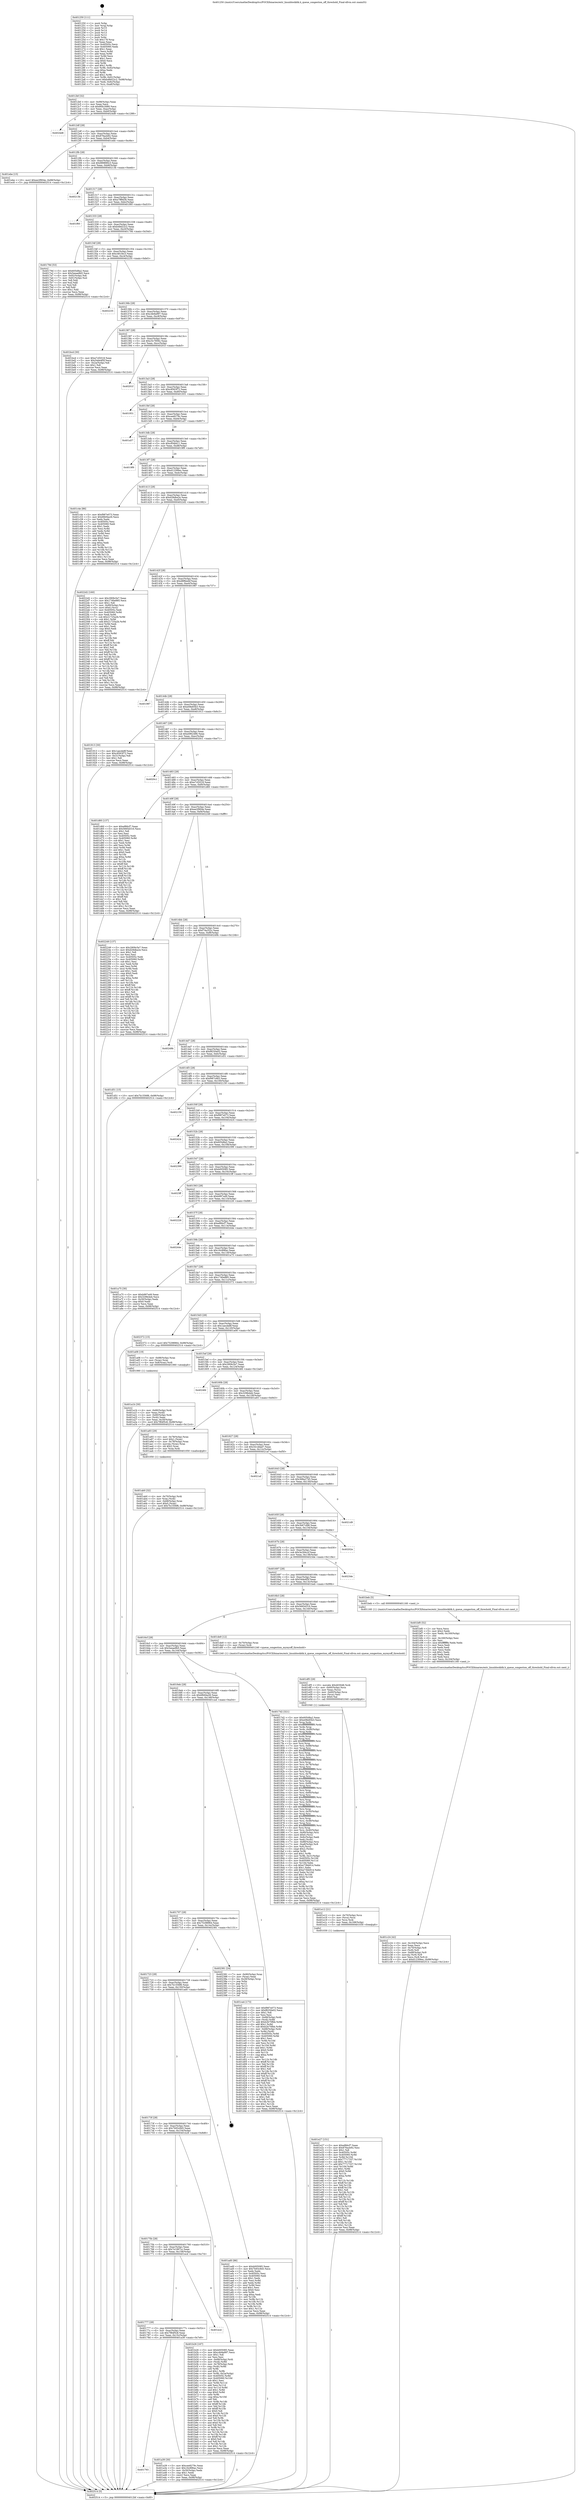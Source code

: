 digraph "0x401250" {
  label = "0x401250 (/mnt/c/Users/mathe/Desktop/tcc/POCII/binaries/extr_linuxblockblk.h_queue_congestion_off_threshold_Final-ollvm.out::main(0))"
  labelloc = "t"
  node[shape=record]

  Entry [label="",width=0.3,height=0.3,shape=circle,fillcolor=black,style=filled]
  "0x4012bf" [label="{
     0x4012bf [32]\l
     | [instrs]\l
     &nbsp;&nbsp;0x4012bf \<+6\>: mov -0x98(%rbp),%eax\l
     &nbsp;&nbsp;0x4012c5 \<+2\>: mov %eax,%ecx\l
     &nbsp;&nbsp;0x4012c7 \<+6\>: sub $0x80b1fd80,%ecx\l
     &nbsp;&nbsp;0x4012cd \<+6\>: mov %eax,-0xac(%rbp)\l
     &nbsp;&nbsp;0x4012d3 \<+6\>: mov %ecx,-0xb0(%rbp)\l
     &nbsp;&nbsp;0x4012d9 \<+6\>: je 00000000004024d8 \<main+0x1288\>\l
  }"]
  "0x4024d8" [label="{
     0x4024d8\l
  }", style=dashed]
  "0x4012df" [label="{
     0x4012df [28]\l
     | [instrs]\l
     &nbsp;&nbsp;0x4012df \<+5\>: jmp 00000000004012e4 \<main+0x94\>\l
     &nbsp;&nbsp;0x4012e4 \<+6\>: mov -0xac(%rbp),%eax\l
     &nbsp;&nbsp;0x4012ea \<+5\>: sub $0x876acb92,%eax\l
     &nbsp;&nbsp;0x4012ef \<+6\>: mov %eax,-0xb4(%rbp)\l
     &nbsp;&nbsp;0x4012f5 \<+6\>: je 0000000000401ebe \<main+0xc6e\>\l
  }"]
  Exit [label="",width=0.3,height=0.3,shape=circle,fillcolor=black,style=filled,peripheries=2]
  "0x401ebe" [label="{
     0x401ebe [15]\l
     | [instrs]\l
     &nbsp;&nbsp;0x401ebe \<+10\>: movl $0xee2f904e,-0x98(%rbp)\l
     &nbsp;&nbsp;0x401ec8 \<+5\>: jmp 0000000000402514 \<main+0x12c4\>\l
  }"]
  "0x4012fb" [label="{
     0x4012fb [28]\l
     | [instrs]\l
     &nbsp;&nbsp;0x4012fb \<+5\>: jmp 0000000000401300 \<main+0xb0\>\l
     &nbsp;&nbsp;0x401300 \<+6\>: mov -0xac(%rbp),%eax\l
     &nbsp;&nbsp;0x401306 \<+5\>: sub $0x989890c3,%eax\l
     &nbsp;&nbsp;0x40130b \<+6\>: mov %eax,-0xb8(%rbp)\l
     &nbsp;&nbsp;0x401311 \<+6\>: je 000000000040213b \<main+0xeeb\>\l
  }"]
  "0x401e27" [label="{
     0x401e27 [151]\l
     | [instrs]\l
     &nbsp;&nbsp;0x401e27 \<+5\>: mov $0xef66cf7,%eax\l
     &nbsp;&nbsp;0x401e2c \<+5\>: mov $0x876acb92,%esi\l
     &nbsp;&nbsp;0x401e31 \<+2\>: mov $0x1,%dl\l
     &nbsp;&nbsp;0x401e33 \<+8\>: mov 0x40505c,%r8d\l
     &nbsp;&nbsp;0x401e3b \<+8\>: mov 0x405060,%r9d\l
     &nbsp;&nbsp;0x401e43 \<+3\>: mov %r8d,%r10d\l
     &nbsp;&nbsp;0x401e46 \<+7\>: sub $0x77717337,%r10d\l
     &nbsp;&nbsp;0x401e4d \<+4\>: sub $0x1,%r10d\l
     &nbsp;&nbsp;0x401e51 \<+7\>: add $0x77717337,%r10d\l
     &nbsp;&nbsp;0x401e58 \<+4\>: imul %r10d,%r8d\l
     &nbsp;&nbsp;0x401e5c \<+4\>: and $0x1,%r8d\l
     &nbsp;&nbsp;0x401e60 \<+4\>: cmp $0x0,%r8d\l
     &nbsp;&nbsp;0x401e64 \<+4\>: sete %r11b\l
     &nbsp;&nbsp;0x401e68 \<+4\>: cmp $0xa,%r9d\l
     &nbsp;&nbsp;0x401e6c \<+3\>: setl %bl\l
     &nbsp;&nbsp;0x401e6f \<+3\>: mov %r11b,%r14b\l
     &nbsp;&nbsp;0x401e72 \<+4\>: xor $0xff,%r14b\l
     &nbsp;&nbsp;0x401e76 \<+3\>: mov %bl,%r15b\l
     &nbsp;&nbsp;0x401e79 \<+4\>: xor $0xff,%r15b\l
     &nbsp;&nbsp;0x401e7d \<+3\>: xor $0x1,%dl\l
     &nbsp;&nbsp;0x401e80 \<+3\>: mov %r14b,%r12b\l
     &nbsp;&nbsp;0x401e83 \<+4\>: and $0xff,%r12b\l
     &nbsp;&nbsp;0x401e87 \<+3\>: and %dl,%r11b\l
     &nbsp;&nbsp;0x401e8a \<+3\>: mov %r15b,%r13b\l
     &nbsp;&nbsp;0x401e8d \<+4\>: and $0xff,%r13b\l
     &nbsp;&nbsp;0x401e91 \<+2\>: and %dl,%bl\l
     &nbsp;&nbsp;0x401e93 \<+3\>: or %r11b,%r12b\l
     &nbsp;&nbsp;0x401e96 \<+3\>: or %bl,%r13b\l
     &nbsp;&nbsp;0x401e99 \<+3\>: xor %r13b,%r12b\l
     &nbsp;&nbsp;0x401e9c \<+3\>: or %r15b,%r14b\l
     &nbsp;&nbsp;0x401e9f \<+4\>: xor $0xff,%r14b\l
     &nbsp;&nbsp;0x401ea3 \<+3\>: or $0x1,%dl\l
     &nbsp;&nbsp;0x401ea6 \<+3\>: and %dl,%r14b\l
     &nbsp;&nbsp;0x401ea9 \<+3\>: or %r14b,%r12b\l
     &nbsp;&nbsp;0x401eac \<+4\>: test $0x1,%r12b\l
     &nbsp;&nbsp;0x401eb0 \<+3\>: cmovne %esi,%eax\l
     &nbsp;&nbsp;0x401eb3 \<+6\>: mov %eax,-0x98(%rbp)\l
     &nbsp;&nbsp;0x401eb9 \<+5\>: jmp 0000000000402514 \<main+0x12c4\>\l
  }"]
  "0x40213b" [label="{
     0x40213b\l
  }", style=dashed]
  "0x401317" [label="{
     0x401317 [28]\l
     | [instrs]\l
     &nbsp;&nbsp;0x401317 \<+5\>: jmp 000000000040131c \<main+0xcc\>\l
     &nbsp;&nbsp;0x40131c \<+6\>: mov -0xac(%rbp),%eax\l
     &nbsp;&nbsp;0x401322 \<+5\>: sub $0xa7ff9d3b,%eax\l
     &nbsp;&nbsp;0x401327 \<+6\>: mov %eax,-0xbc(%rbp)\l
     &nbsp;&nbsp;0x40132d \<+6\>: je 0000000000401f60 \<main+0xd10\>\l
  }"]
  "0x401e12" [label="{
     0x401e12 [21]\l
     | [instrs]\l
     &nbsp;&nbsp;0x401e12 \<+4\>: mov -0x70(%rbp),%rcx\l
     &nbsp;&nbsp;0x401e16 \<+3\>: mov (%rcx),%rcx\l
     &nbsp;&nbsp;0x401e19 \<+3\>: mov %rcx,%rdi\l
     &nbsp;&nbsp;0x401e1c \<+6\>: mov %eax,-0x168(%rbp)\l
     &nbsp;&nbsp;0x401e22 \<+5\>: call 0000000000401030 \<free@plt\>\l
     | [calls]\l
     &nbsp;&nbsp;0x401030 \{1\} (unknown)\l
  }"]
  "0x401f60" [label="{
     0x401f60\l
  }", style=dashed]
  "0x401333" [label="{
     0x401333 [28]\l
     | [instrs]\l
     &nbsp;&nbsp;0x401333 \<+5\>: jmp 0000000000401338 \<main+0xe8\>\l
     &nbsp;&nbsp;0x401338 \<+6\>: mov -0xac(%rbp),%eax\l
     &nbsp;&nbsp;0x40133e \<+5\>: sub $0xb48d22c2,%eax\l
     &nbsp;&nbsp;0x401343 \<+6\>: mov %eax,-0xc0(%rbp)\l
     &nbsp;&nbsp;0x401349 \<+6\>: je 000000000040179d \<main+0x54d\>\l
  }"]
  "0x401df5" [label="{
     0x401df5 [29]\l
     | [instrs]\l
     &nbsp;&nbsp;0x401df5 \<+10\>: movabs $0x4030d6,%rdi\l
     &nbsp;&nbsp;0x401dff \<+4\>: mov -0x60(%rbp),%rcx\l
     &nbsp;&nbsp;0x401e03 \<+2\>: mov %eax,(%rcx)\l
     &nbsp;&nbsp;0x401e05 \<+4\>: mov -0x60(%rbp),%rcx\l
     &nbsp;&nbsp;0x401e09 \<+2\>: mov (%rcx),%esi\l
     &nbsp;&nbsp;0x401e0b \<+2\>: mov $0x0,%al\l
     &nbsp;&nbsp;0x401e0d \<+5\>: call 0000000000401040 \<printf@plt\>\l
     | [calls]\l
     &nbsp;&nbsp;0x401040 \{1\} (unknown)\l
  }"]
  "0x40179d" [label="{
     0x40179d [53]\l
     | [instrs]\l
     &nbsp;&nbsp;0x40179d \<+5\>: mov $0x605d8a2,%eax\l
     &nbsp;&nbsp;0x4017a2 \<+5\>: mov $0x5eeae8b5,%ecx\l
     &nbsp;&nbsp;0x4017a7 \<+6\>: mov -0x92(%rbp),%dl\l
     &nbsp;&nbsp;0x4017ad \<+7\>: mov -0x91(%rbp),%sil\l
     &nbsp;&nbsp;0x4017b4 \<+3\>: mov %dl,%dil\l
     &nbsp;&nbsp;0x4017b7 \<+3\>: and %sil,%dil\l
     &nbsp;&nbsp;0x4017ba \<+3\>: xor %sil,%dl\l
     &nbsp;&nbsp;0x4017bd \<+3\>: or %dl,%dil\l
     &nbsp;&nbsp;0x4017c0 \<+4\>: test $0x1,%dil\l
     &nbsp;&nbsp;0x4017c4 \<+3\>: cmovne %ecx,%eax\l
     &nbsp;&nbsp;0x4017c7 \<+6\>: mov %eax,-0x98(%rbp)\l
     &nbsp;&nbsp;0x4017cd \<+5\>: jmp 0000000000402514 \<main+0x12c4\>\l
  }"]
  "0x40134f" [label="{
     0x40134f [28]\l
     | [instrs]\l
     &nbsp;&nbsp;0x40134f \<+5\>: jmp 0000000000401354 \<main+0x104\>\l
     &nbsp;&nbsp;0x401354 \<+6\>: mov -0xac(%rbp),%eax\l
     &nbsp;&nbsp;0x40135a \<+5\>: sub $0xc461fec3,%eax\l
     &nbsp;&nbsp;0x40135f \<+6\>: mov %eax,-0xc4(%rbp)\l
     &nbsp;&nbsp;0x401365 \<+6\>: je 0000000000402235 \<main+0xfe5\>\l
  }"]
  "0x402514" [label="{
     0x402514 [5]\l
     | [instrs]\l
     &nbsp;&nbsp;0x402514 \<+5\>: jmp 00000000004012bf \<main+0x6f\>\l
  }"]
  "0x401250" [label="{
     0x401250 [111]\l
     | [instrs]\l
     &nbsp;&nbsp;0x401250 \<+1\>: push %rbp\l
     &nbsp;&nbsp;0x401251 \<+3\>: mov %rsp,%rbp\l
     &nbsp;&nbsp;0x401254 \<+2\>: push %r15\l
     &nbsp;&nbsp;0x401256 \<+2\>: push %r14\l
     &nbsp;&nbsp;0x401258 \<+2\>: push %r13\l
     &nbsp;&nbsp;0x40125a \<+2\>: push %r12\l
     &nbsp;&nbsp;0x40125c \<+1\>: push %rbx\l
     &nbsp;&nbsp;0x40125d \<+7\>: sub $0x178,%rsp\l
     &nbsp;&nbsp;0x401264 \<+2\>: xor %eax,%eax\l
     &nbsp;&nbsp;0x401266 \<+7\>: mov 0x40505c,%ecx\l
     &nbsp;&nbsp;0x40126d \<+7\>: mov 0x405060,%edx\l
     &nbsp;&nbsp;0x401274 \<+3\>: sub $0x1,%eax\l
     &nbsp;&nbsp;0x401277 \<+3\>: mov %ecx,%r8d\l
     &nbsp;&nbsp;0x40127a \<+3\>: add %eax,%r8d\l
     &nbsp;&nbsp;0x40127d \<+4\>: imul %r8d,%ecx\l
     &nbsp;&nbsp;0x401281 \<+3\>: and $0x1,%ecx\l
     &nbsp;&nbsp;0x401284 \<+3\>: cmp $0x0,%ecx\l
     &nbsp;&nbsp;0x401287 \<+4\>: sete %r9b\l
     &nbsp;&nbsp;0x40128b \<+4\>: and $0x1,%r9b\l
     &nbsp;&nbsp;0x40128f \<+7\>: mov %r9b,-0x92(%rbp)\l
     &nbsp;&nbsp;0x401296 \<+3\>: cmp $0xa,%edx\l
     &nbsp;&nbsp;0x401299 \<+4\>: setl %r9b\l
     &nbsp;&nbsp;0x40129d \<+4\>: and $0x1,%r9b\l
     &nbsp;&nbsp;0x4012a1 \<+7\>: mov %r9b,-0x91(%rbp)\l
     &nbsp;&nbsp;0x4012a8 \<+10\>: movl $0xb48d22c2,-0x98(%rbp)\l
     &nbsp;&nbsp;0x4012b2 \<+6\>: mov %edi,-0x9c(%rbp)\l
     &nbsp;&nbsp;0x4012b8 \<+7\>: mov %rsi,-0xa8(%rbp)\l
  }"]
  "0x401c24" [label="{
     0x401c24 [42]\l
     | [instrs]\l
     &nbsp;&nbsp;0x401c24 \<+6\>: mov -0x164(%rbp),%ecx\l
     &nbsp;&nbsp;0x401c2a \<+3\>: imul %eax,%ecx\l
     &nbsp;&nbsp;0x401c2d \<+4\>: mov -0x70(%rbp),%r8\l
     &nbsp;&nbsp;0x401c31 \<+3\>: mov (%r8),%r8\l
     &nbsp;&nbsp;0x401c34 \<+4\>: mov -0x68(%rbp),%r9\l
     &nbsp;&nbsp;0x401c38 \<+3\>: movslq (%r9),%r9\l
     &nbsp;&nbsp;0x401c3b \<+4\>: mov %ecx,(%r8,%r9,4)\l
     &nbsp;&nbsp;0x401c3f \<+10\>: movl $0xd12306ec,-0x98(%rbp)\l
     &nbsp;&nbsp;0x401c49 \<+5\>: jmp 0000000000402514 \<main+0x12c4\>\l
  }"]
  "0x402235" [label="{
     0x402235\l
  }", style=dashed]
  "0x40136b" [label="{
     0x40136b [28]\l
     | [instrs]\l
     &nbsp;&nbsp;0x40136b \<+5\>: jmp 0000000000401370 \<main+0x120\>\l
     &nbsp;&nbsp;0x401370 \<+6\>: mov -0xac(%rbp),%eax\l
     &nbsp;&nbsp;0x401376 \<+5\>: sub $0xc4b9a997,%eax\l
     &nbsp;&nbsp;0x40137b \<+6\>: mov %eax,-0xc8(%rbp)\l
     &nbsp;&nbsp;0x401381 \<+6\>: je 0000000000401bcd \<main+0x97d\>\l
  }"]
  "0x401bf0" [label="{
     0x401bf0 [52]\l
     | [instrs]\l
     &nbsp;&nbsp;0x401bf0 \<+2\>: xor %ecx,%ecx\l
     &nbsp;&nbsp;0x401bf2 \<+5\>: mov $0x2,%edx\l
     &nbsp;&nbsp;0x401bf7 \<+6\>: mov %edx,-0x160(%rbp)\l
     &nbsp;&nbsp;0x401bfd \<+1\>: cltd\l
     &nbsp;&nbsp;0x401bfe \<+6\>: mov -0x160(%rbp),%esi\l
     &nbsp;&nbsp;0x401c04 \<+2\>: idiv %esi\l
     &nbsp;&nbsp;0x401c06 \<+6\>: imul $0xfffffffe,%edx,%edx\l
     &nbsp;&nbsp;0x401c0c \<+2\>: mov %ecx,%edi\l
     &nbsp;&nbsp;0x401c0e \<+2\>: sub %edx,%edi\l
     &nbsp;&nbsp;0x401c10 \<+2\>: mov %ecx,%edx\l
     &nbsp;&nbsp;0x401c12 \<+3\>: sub $0x1,%edx\l
     &nbsp;&nbsp;0x401c15 \<+2\>: add %edx,%edi\l
     &nbsp;&nbsp;0x401c17 \<+2\>: sub %edi,%ecx\l
     &nbsp;&nbsp;0x401c19 \<+6\>: mov %ecx,-0x164(%rbp)\l
     &nbsp;&nbsp;0x401c1f \<+5\>: call 0000000000401160 \<next_i\>\l
     | [calls]\l
     &nbsp;&nbsp;0x401160 \{1\} (/mnt/c/Users/mathe/Desktop/tcc/POCII/binaries/extr_linuxblockblk.h_queue_congestion_off_threshold_Final-ollvm.out::next_i)\l
  }"]
  "0x401bcd" [label="{
     0x401bcd [30]\l
     | [instrs]\l
     &nbsp;&nbsp;0x401bcd \<+5\>: mov $0xe7cf2018,%eax\l
     &nbsp;&nbsp;0x401bd2 \<+5\>: mov $0x54de4f5f,%ecx\l
     &nbsp;&nbsp;0x401bd7 \<+3\>: mov -0x2a(%rbp),%dl\l
     &nbsp;&nbsp;0x401bda \<+3\>: test $0x1,%dl\l
     &nbsp;&nbsp;0x401bdd \<+3\>: cmovne %ecx,%eax\l
     &nbsp;&nbsp;0x401be0 \<+6\>: mov %eax,-0x98(%rbp)\l
     &nbsp;&nbsp;0x401be6 \<+5\>: jmp 0000000000402514 \<main+0x12c4\>\l
  }"]
  "0x401387" [label="{
     0x401387 [28]\l
     | [instrs]\l
     &nbsp;&nbsp;0x401387 \<+5\>: jmp 000000000040138c \<main+0x13c\>\l
     &nbsp;&nbsp;0x40138c \<+6\>: mov -0xac(%rbp),%eax\l
     &nbsp;&nbsp;0x401392 \<+5\>: sub $0xc5c7856c,%eax\l
     &nbsp;&nbsp;0x401397 \<+6\>: mov %eax,-0xcc(%rbp)\l
     &nbsp;&nbsp;0x40139d \<+6\>: je 000000000040201f \<main+0xdcf\>\l
  }"]
  "0x401ab0" [label="{
     0x401ab0 [32]\l
     | [instrs]\l
     &nbsp;&nbsp;0x401ab0 \<+4\>: mov -0x70(%rbp),%rdi\l
     &nbsp;&nbsp;0x401ab4 \<+3\>: mov %rax,(%rdi)\l
     &nbsp;&nbsp;0x401ab7 \<+4\>: mov -0x68(%rbp),%rax\l
     &nbsp;&nbsp;0x401abb \<+6\>: movl $0x0,(%rax)\l
     &nbsp;&nbsp;0x401ac1 \<+10\>: movl $0x7b1556f6,-0x98(%rbp)\l
     &nbsp;&nbsp;0x401acb \<+5\>: jmp 0000000000402514 \<main+0x12c4\>\l
  }"]
  "0x40201f" [label="{
     0x40201f\l
  }", style=dashed]
  "0x4013a3" [label="{
     0x4013a3 [28]\l
     | [instrs]\l
     &nbsp;&nbsp;0x4013a3 \<+5\>: jmp 00000000004013a8 \<main+0x158\>\l
     &nbsp;&nbsp;0x4013a8 \<+6\>: mov -0xac(%rbp),%eax\l
     &nbsp;&nbsp;0x4013ae \<+5\>: sub $0xc8563f72,%eax\l
     &nbsp;&nbsp;0x4013b3 \<+6\>: mov %eax,-0xd0(%rbp)\l
     &nbsp;&nbsp;0x4013b9 \<+6\>: je 0000000000401931 \<main+0x6e1\>\l
  }"]
  "0x401793" [label="{
     0x401793\l
  }", style=dashed]
  "0x401931" [label="{
     0x401931\l
  }", style=dashed]
  "0x4013bf" [label="{
     0x4013bf [28]\l
     | [instrs]\l
     &nbsp;&nbsp;0x4013bf \<+5\>: jmp 00000000004013c4 \<main+0x174\>\l
     &nbsp;&nbsp;0x4013c4 \<+6\>: mov -0xac(%rbp),%eax\l
     &nbsp;&nbsp;0x4013ca \<+5\>: sub $0xcee8279c,%eax\l
     &nbsp;&nbsp;0x4013cf \<+6\>: mov %eax,-0xd4(%rbp)\l
     &nbsp;&nbsp;0x4013d5 \<+6\>: je 0000000000401a57 \<main+0x807\>\l
  }"]
  "0x401a39" [label="{
     0x401a39 [30]\l
     | [instrs]\l
     &nbsp;&nbsp;0x401a39 \<+5\>: mov $0xcee8279c,%eax\l
     &nbsp;&nbsp;0x401a3e \<+5\>: mov $0x16c896ac,%ecx\l
     &nbsp;&nbsp;0x401a43 \<+3\>: mov -0x30(%rbp),%edx\l
     &nbsp;&nbsp;0x401a46 \<+3\>: cmp $0x1,%edx\l
     &nbsp;&nbsp;0x401a49 \<+3\>: cmovl %ecx,%eax\l
     &nbsp;&nbsp;0x401a4c \<+6\>: mov %eax,-0x98(%rbp)\l
     &nbsp;&nbsp;0x401a52 \<+5\>: jmp 0000000000402514 \<main+0x12c4\>\l
  }"]
  "0x401a57" [label="{
     0x401a57\l
  }", style=dashed]
  "0x4013db" [label="{
     0x4013db [28]\l
     | [instrs]\l
     &nbsp;&nbsp;0x4013db \<+5\>: jmp 00000000004013e0 \<main+0x190\>\l
     &nbsp;&nbsp;0x4013e0 \<+6\>: mov -0xac(%rbp),%eax\l
     &nbsp;&nbsp;0x4013e6 \<+5\>: sub $0xcf04bb11,%eax\l
     &nbsp;&nbsp;0x4013eb \<+6\>: mov %eax,-0xd8(%rbp)\l
     &nbsp;&nbsp;0x4013f1 \<+6\>: je 00000000004019f9 \<main+0x7a9\>\l
  }"]
  "0x401777" [label="{
     0x401777 [28]\l
     | [instrs]\l
     &nbsp;&nbsp;0x401777 \<+5\>: jmp 000000000040177c \<main+0x52c\>\l
     &nbsp;&nbsp;0x40177c \<+6\>: mov -0xac(%rbp),%eax\l
     &nbsp;&nbsp;0x401782 \<+5\>: sub $0x7f84f5c8,%eax\l
     &nbsp;&nbsp;0x401787 \<+6\>: mov %eax,-0x15c(%rbp)\l
     &nbsp;&nbsp;0x40178d \<+6\>: je 0000000000401a39 \<main+0x7e9\>\l
  }"]
  "0x4019f9" [label="{
     0x4019f9\l
  }", style=dashed]
  "0x4013f7" [label="{
     0x4013f7 [28]\l
     | [instrs]\l
     &nbsp;&nbsp;0x4013f7 \<+5\>: jmp 00000000004013fc \<main+0x1ac\>\l
     &nbsp;&nbsp;0x4013fc \<+6\>: mov -0xac(%rbp),%eax\l
     &nbsp;&nbsp;0x401402 \<+5\>: sub $0xd12306ec,%eax\l
     &nbsp;&nbsp;0x401407 \<+6\>: mov %eax,-0xdc(%rbp)\l
     &nbsp;&nbsp;0x40140d \<+6\>: je 0000000000401c4e \<main+0x9fe\>\l
  }"]
  "0x401ecd" [label="{
     0x401ecd\l
  }", style=dashed]
  "0x401c4e" [label="{
     0x401c4e [86]\l
     | [instrs]\l
     &nbsp;&nbsp;0x401c4e \<+5\>: mov $0xf987e073,%eax\l
     &nbsp;&nbsp;0x401c53 \<+5\>: mov $0x6fb94a26,%ecx\l
     &nbsp;&nbsp;0x401c58 \<+2\>: xor %edx,%edx\l
     &nbsp;&nbsp;0x401c5a \<+7\>: mov 0x40505c,%esi\l
     &nbsp;&nbsp;0x401c61 \<+7\>: mov 0x405060,%edi\l
     &nbsp;&nbsp;0x401c68 \<+3\>: sub $0x1,%edx\l
     &nbsp;&nbsp;0x401c6b \<+3\>: mov %esi,%r8d\l
     &nbsp;&nbsp;0x401c6e \<+3\>: add %edx,%r8d\l
     &nbsp;&nbsp;0x401c71 \<+4\>: imul %r8d,%esi\l
     &nbsp;&nbsp;0x401c75 \<+3\>: and $0x1,%esi\l
     &nbsp;&nbsp;0x401c78 \<+3\>: cmp $0x0,%esi\l
     &nbsp;&nbsp;0x401c7b \<+4\>: sete %r9b\l
     &nbsp;&nbsp;0x401c7f \<+3\>: cmp $0xa,%edi\l
     &nbsp;&nbsp;0x401c82 \<+4\>: setl %r10b\l
     &nbsp;&nbsp;0x401c86 \<+3\>: mov %r9b,%r11b\l
     &nbsp;&nbsp;0x401c89 \<+3\>: and %r10b,%r11b\l
     &nbsp;&nbsp;0x401c8c \<+3\>: xor %r10b,%r9b\l
     &nbsp;&nbsp;0x401c8f \<+3\>: or %r9b,%r11b\l
     &nbsp;&nbsp;0x401c92 \<+4\>: test $0x1,%r11b\l
     &nbsp;&nbsp;0x401c96 \<+3\>: cmovne %ecx,%eax\l
     &nbsp;&nbsp;0x401c99 \<+6\>: mov %eax,-0x98(%rbp)\l
     &nbsp;&nbsp;0x401c9f \<+5\>: jmp 0000000000402514 \<main+0x12c4\>\l
  }"]
  "0x401413" [label="{
     0x401413 [28]\l
     | [instrs]\l
     &nbsp;&nbsp;0x401413 \<+5\>: jmp 0000000000401418 \<main+0x1c8\>\l
     &nbsp;&nbsp;0x401418 \<+6\>: mov -0xac(%rbp),%eax\l
     &nbsp;&nbsp;0x40141e \<+5\>: sub $0xd28dba2e,%eax\l
     &nbsp;&nbsp;0x401423 \<+6\>: mov %eax,-0xe0(%rbp)\l
     &nbsp;&nbsp;0x401429 \<+6\>: je 00000000004022d2 \<main+0x1082\>\l
  }"]
  "0x40175b" [label="{
     0x40175b [28]\l
     | [instrs]\l
     &nbsp;&nbsp;0x40175b \<+5\>: jmp 0000000000401760 \<main+0x510\>\l
     &nbsp;&nbsp;0x401760 \<+6\>: mov -0xac(%rbp),%eax\l
     &nbsp;&nbsp;0x401766 \<+5\>: sub $0x7e1997cc,%eax\l
     &nbsp;&nbsp;0x40176b \<+6\>: mov %eax,-0x158(%rbp)\l
     &nbsp;&nbsp;0x401771 \<+6\>: je 0000000000401ecd \<main+0xc7d\>\l
  }"]
  "0x4022d2" [label="{
     0x4022d2 [160]\l
     | [instrs]\l
     &nbsp;&nbsp;0x4022d2 \<+5\>: mov $0x2909c5e7,%eax\l
     &nbsp;&nbsp;0x4022d7 \<+5\>: mov $0x17d0e885,%ecx\l
     &nbsp;&nbsp;0x4022dc \<+2\>: mov $0x1,%dl\l
     &nbsp;&nbsp;0x4022de \<+7\>: mov -0x90(%rbp),%rsi\l
     &nbsp;&nbsp;0x4022e5 \<+6\>: movl $0x0,(%rsi)\l
     &nbsp;&nbsp;0x4022eb \<+7\>: mov 0x40505c,%edi\l
     &nbsp;&nbsp;0x4022f2 \<+8\>: mov 0x405060,%r8d\l
     &nbsp;&nbsp;0x4022fa \<+3\>: mov %edi,%r9d\l
     &nbsp;&nbsp;0x4022fd \<+7\>: sub $0x21725a2b,%r9d\l
     &nbsp;&nbsp;0x402304 \<+4\>: sub $0x1,%r9d\l
     &nbsp;&nbsp;0x402308 \<+7\>: add $0x21725a2b,%r9d\l
     &nbsp;&nbsp;0x40230f \<+4\>: imul %r9d,%edi\l
     &nbsp;&nbsp;0x402313 \<+3\>: and $0x1,%edi\l
     &nbsp;&nbsp;0x402316 \<+3\>: cmp $0x0,%edi\l
     &nbsp;&nbsp;0x402319 \<+4\>: sete %r10b\l
     &nbsp;&nbsp;0x40231d \<+4\>: cmp $0xa,%r8d\l
     &nbsp;&nbsp;0x402321 \<+4\>: setl %r11b\l
     &nbsp;&nbsp;0x402325 \<+3\>: mov %r10b,%bl\l
     &nbsp;&nbsp;0x402328 \<+3\>: xor $0xff,%bl\l
     &nbsp;&nbsp;0x40232b \<+3\>: mov %r11b,%r14b\l
     &nbsp;&nbsp;0x40232e \<+4\>: xor $0xff,%r14b\l
     &nbsp;&nbsp;0x402332 \<+3\>: xor $0x1,%dl\l
     &nbsp;&nbsp;0x402335 \<+3\>: mov %bl,%r15b\l
     &nbsp;&nbsp;0x402338 \<+4\>: and $0xff,%r15b\l
     &nbsp;&nbsp;0x40233c \<+3\>: and %dl,%r10b\l
     &nbsp;&nbsp;0x40233f \<+3\>: mov %r14b,%r12b\l
     &nbsp;&nbsp;0x402342 \<+4\>: and $0xff,%r12b\l
     &nbsp;&nbsp;0x402346 \<+3\>: and %dl,%r11b\l
     &nbsp;&nbsp;0x402349 \<+3\>: or %r10b,%r15b\l
     &nbsp;&nbsp;0x40234c \<+3\>: or %r11b,%r12b\l
     &nbsp;&nbsp;0x40234f \<+3\>: xor %r12b,%r15b\l
     &nbsp;&nbsp;0x402352 \<+3\>: or %r14b,%bl\l
     &nbsp;&nbsp;0x402355 \<+3\>: xor $0xff,%bl\l
     &nbsp;&nbsp;0x402358 \<+3\>: or $0x1,%dl\l
     &nbsp;&nbsp;0x40235b \<+2\>: and %dl,%bl\l
     &nbsp;&nbsp;0x40235d \<+3\>: or %bl,%r15b\l
     &nbsp;&nbsp;0x402360 \<+4\>: test $0x1,%r15b\l
     &nbsp;&nbsp;0x402364 \<+3\>: cmovne %ecx,%eax\l
     &nbsp;&nbsp;0x402367 \<+6\>: mov %eax,-0x98(%rbp)\l
     &nbsp;&nbsp;0x40236d \<+5\>: jmp 0000000000402514 \<main+0x12c4\>\l
  }"]
  "0x40142f" [label="{
     0x40142f [28]\l
     | [instrs]\l
     &nbsp;&nbsp;0x40142f \<+5\>: jmp 0000000000401434 \<main+0x1e4\>\l
     &nbsp;&nbsp;0x401434 \<+6\>: mov -0xac(%rbp),%eax\l
     &nbsp;&nbsp;0x40143a \<+5\>: sub $0xd8f8eebf,%eax\l
     &nbsp;&nbsp;0x40143f \<+6\>: mov %eax,-0xe4(%rbp)\l
     &nbsp;&nbsp;0x401445 \<+6\>: je 0000000000401987 \<main+0x737\>\l
  }"]
  "0x401b26" [label="{
     0x401b26 [167]\l
     | [instrs]\l
     &nbsp;&nbsp;0x401b26 \<+5\>: mov $0xb005085,%eax\l
     &nbsp;&nbsp;0x401b2b \<+5\>: mov $0xc4b9a997,%ecx\l
     &nbsp;&nbsp;0x401b30 \<+2\>: mov $0x1,%dl\l
     &nbsp;&nbsp;0x401b32 \<+2\>: xor %esi,%esi\l
     &nbsp;&nbsp;0x401b34 \<+4\>: mov -0x68(%rbp),%rdi\l
     &nbsp;&nbsp;0x401b38 \<+3\>: mov (%rdi),%r8d\l
     &nbsp;&nbsp;0x401b3b \<+4\>: mov -0x78(%rbp),%rdi\l
     &nbsp;&nbsp;0x401b3f \<+3\>: cmp (%rdi),%r8d\l
     &nbsp;&nbsp;0x401b42 \<+4\>: setl %r9b\l
     &nbsp;&nbsp;0x401b46 \<+4\>: and $0x1,%r9b\l
     &nbsp;&nbsp;0x401b4a \<+4\>: mov %r9b,-0x2a(%rbp)\l
     &nbsp;&nbsp;0x401b4e \<+8\>: mov 0x40505c,%r8d\l
     &nbsp;&nbsp;0x401b56 \<+8\>: mov 0x405060,%r10d\l
     &nbsp;&nbsp;0x401b5e \<+3\>: sub $0x1,%esi\l
     &nbsp;&nbsp;0x401b61 \<+3\>: mov %r8d,%r11d\l
     &nbsp;&nbsp;0x401b64 \<+3\>: add %esi,%r11d\l
     &nbsp;&nbsp;0x401b67 \<+4\>: imul %r11d,%r8d\l
     &nbsp;&nbsp;0x401b6b \<+4\>: and $0x1,%r8d\l
     &nbsp;&nbsp;0x401b6f \<+4\>: cmp $0x0,%r8d\l
     &nbsp;&nbsp;0x401b73 \<+4\>: sete %r9b\l
     &nbsp;&nbsp;0x401b77 \<+4\>: cmp $0xa,%r10d\l
     &nbsp;&nbsp;0x401b7b \<+3\>: setl %bl\l
     &nbsp;&nbsp;0x401b7e \<+3\>: mov %r9b,%r14b\l
     &nbsp;&nbsp;0x401b81 \<+4\>: xor $0xff,%r14b\l
     &nbsp;&nbsp;0x401b85 \<+3\>: mov %bl,%r15b\l
     &nbsp;&nbsp;0x401b88 \<+4\>: xor $0xff,%r15b\l
     &nbsp;&nbsp;0x401b8c \<+3\>: xor $0x0,%dl\l
     &nbsp;&nbsp;0x401b8f \<+3\>: mov %r14b,%r12b\l
     &nbsp;&nbsp;0x401b92 \<+4\>: and $0x0,%r12b\l
     &nbsp;&nbsp;0x401b96 \<+3\>: and %dl,%r9b\l
     &nbsp;&nbsp;0x401b99 \<+3\>: mov %r15b,%r13b\l
     &nbsp;&nbsp;0x401b9c \<+4\>: and $0x0,%r13b\l
     &nbsp;&nbsp;0x401ba0 \<+2\>: and %dl,%bl\l
     &nbsp;&nbsp;0x401ba2 \<+3\>: or %r9b,%r12b\l
     &nbsp;&nbsp;0x401ba5 \<+3\>: or %bl,%r13b\l
     &nbsp;&nbsp;0x401ba8 \<+3\>: xor %r13b,%r12b\l
     &nbsp;&nbsp;0x401bab \<+3\>: or %r15b,%r14b\l
     &nbsp;&nbsp;0x401bae \<+4\>: xor $0xff,%r14b\l
     &nbsp;&nbsp;0x401bb2 \<+3\>: or $0x0,%dl\l
     &nbsp;&nbsp;0x401bb5 \<+3\>: and %dl,%r14b\l
     &nbsp;&nbsp;0x401bb8 \<+3\>: or %r14b,%r12b\l
     &nbsp;&nbsp;0x401bbb \<+4\>: test $0x1,%r12b\l
     &nbsp;&nbsp;0x401bbf \<+3\>: cmovne %ecx,%eax\l
     &nbsp;&nbsp;0x401bc2 \<+6\>: mov %eax,-0x98(%rbp)\l
     &nbsp;&nbsp;0x401bc8 \<+5\>: jmp 0000000000402514 \<main+0x12c4\>\l
  }"]
  "0x401987" [label="{
     0x401987\l
  }", style=dashed]
  "0x40144b" [label="{
     0x40144b [28]\l
     | [instrs]\l
     &nbsp;&nbsp;0x40144b \<+5\>: jmp 0000000000401450 \<main+0x200\>\l
     &nbsp;&nbsp;0x401450 \<+6\>: mov -0xac(%rbp),%eax\l
     &nbsp;&nbsp;0x401456 \<+5\>: sub $0xe08e65b3,%eax\l
     &nbsp;&nbsp;0x40145b \<+6\>: mov %eax,-0xe8(%rbp)\l
     &nbsp;&nbsp;0x401461 \<+6\>: je 0000000000401913 \<main+0x6c3\>\l
  }"]
  "0x40173f" [label="{
     0x40173f [28]\l
     | [instrs]\l
     &nbsp;&nbsp;0x40173f \<+5\>: jmp 0000000000401744 \<main+0x4f4\>\l
     &nbsp;&nbsp;0x401744 \<+6\>: mov -0xac(%rbp),%eax\l
     &nbsp;&nbsp;0x40174a \<+5\>: sub $0x7b93c845,%eax\l
     &nbsp;&nbsp;0x40174f \<+6\>: mov %eax,-0x154(%rbp)\l
     &nbsp;&nbsp;0x401755 \<+6\>: je 0000000000401b26 \<main+0x8d6\>\l
  }"]
  "0x401913" [label="{
     0x401913 [30]\l
     | [instrs]\l
     &nbsp;&nbsp;0x401913 \<+5\>: mov $0x1aecde8f,%eax\l
     &nbsp;&nbsp;0x401918 \<+5\>: mov $0xc8563f72,%ecx\l
     &nbsp;&nbsp;0x40191d \<+3\>: mov -0x31(%rbp),%dl\l
     &nbsp;&nbsp;0x401920 \<+3\>: test $0x1,%dl\l
     &nbsp;&nbsp;0x401923 \<+3\>: cmovne %ecx,%eax\l
     &nbsp;&nbsp;0x401926 \<+6\>: mov %eax,-0x98(%rbp)\l
     &nbsp;&nbsp;0x40192c \<+5\>: jmp 0000000000402514 \<main+0x12c4\>\l
  }"]
  "0x401467" [label="{
     0x401467 [28]\l
     | [instrs]\l
     &nbsp;&nbsp;0x401467 \<+5\>: jmp 000000000040146c \<main+0x21c\>\l
     &nbsp;&nbsp;0x40146c \<+6\>: mov -0xac(%rbp),%eax\l
     &nbsp;&nbsp;0x401472 \<+5\>: sub $0xe0f62486,%eax\l
     &nbsp;&nbsp;0x401477 \<+6\>: mov %eax,-0xec(%rbp)\l
     &nbsp;&nbsp;0x40147d \<+6\>: je 00000000004020c1 \<main+0xe71\>\l
  }"]
  "0x401ad0" [label="{
     0x401ad0 [86]\l
     | [instrs]\l
     &nbsp;&nbsp;0x401ad0 \<+5\>: mov $0xb005085,%eax\l
     &nbsp;&nbsp;0x401ad5 \<+5\>: mov $0x7b93c845,%ecx\l
     &nbsp;&nbsp;0x401ada \<+2\>: xor %edx,%edx\l
     &nbsp;&nbsp;0x401adc \<+7\>: mov 0x40505c,%esi\l
     &nbsp;&nbsp;0x401ae3 \<+7\>: mov 0x405060,%edi\l
     &nbsp;&nbsp;0x401aea \<+3\>: sub $0x1,%edx\l
     &nbsp;&nbsp;0x401aed \<+3\>: mov %esi,%r8d\l
     &nbsp;&nbsp;0x401af0 \<+3\>: add %edx,%r8d\l
     &nbsp;&nbsp;0x401af3 \<+4\>: imul %r8d,%esi\l
     &nbsp;&nbsp;0x401af7 \<+3\>: and $0x1,%esi\l
     &nbsp;&nbsp;0x401afa \<+3\>: cmp $0x0,%esi\l
     &nbsp;&nbsp;0x401afd \<+4\>: sete %r9b\l
     &nbsp;&nbsp;0x401b01 \<+3\>: cmp $0xa,%edi\l
     &nbsp;&nbsp;0x401b04 \<+4\>: setl %r10b\l
     &nbsp;&nbsp;0x401b08 \<+3\>: mov %r9b,%r11b\l
     &nbsp;&nbsp;0x401b0b \<+3\>: and %r10b,%r11b\l
     &nbsp;&nbsp;0x401b0e \<+3\>: xor %r10b,%r9b\l
     &nbsp;&nbsp;0x401b11 \<+3\>: or %r9b,%r11b\l
     &nbsp;&nbsp;0x401b14 \<+4\>: test $0x1,%r11b\l
     &nbsp;&nbsp;0x401b18 \<+3\>: cmovne %ecx,%eax\l
     &nbsp;&nbsp;0x401b1b \<+6\>: mov %eax,-0x98(%rbp)\l
     &nbsp;&nbsp;0x401b21 \<+5\>: jmp 0000000000402514 \<main+0x12c4\>\l
  }"]
  "0x4020c1" [label="{
     0x4020c1\l
  }", style=dashed]
  "0x401483" [label="{
     0x401483 [28]\l
     | [instrs]\l
     &nbsp;&nbsp;0x401483 \<+5\>: jmp 0000000000401488 \<main+0x238\>\l
     &nbsp;&nbsp;0x401488 \<+6\>: mov -0xac(%rbp),%eax\l
     &nbsp;&nbsp;0x40148e \<+5\>: sub $0xe7cf2018,%eax\l
     &nbsp;&nbsp;0x401493 \<+6\>: mov %eax,-0xf0(%rbp)\l
     &nbsp;&nbsp;0x401499 \<+6\>: je 0000000000401d60 \<main+0xb10\>\l
  }"]
  "0x401723" [label="{
     0x401723 [28]\l
     | [instrs]\l
     &nbsp;&nbsp;0x401723 \<+5\>: jmp 0000000000401728 \<main+0x4d8\>\l
     &nbsp;&nbsp;0x401728 \<+6\>: mov -0xac(%rbp),%eax\l
     &nbsp;&nbsp;0x40172e \<+5\>: sub $0x7b1556f6,%eax\l
     &nbsp;&nbsp;0x401733 \<+6\>: mov %eax,-0x150(%rbp)\l
     &nbsp;&nbsp;0x401739 \<+6\>: je 0000000000401ad0 \<main+0x880\>\l
  }"]
  "0x401d60" [label="{
     0x401d60 [137]\l
     | [instrs]\l
     &nbsp;&nbsp;0x401d60 \<+5\>: mov $0xef66cf7,%eax\l
     &nbsp;&nbsp;0x401d65 \<+5\>: mov $0x5665d316,%ecx\l
     &nbsp;&nbsp;0x401d6a \<+2\>: mov $0x1,%dl\l
     &nbsp;&nbsp;0x401d6c \<+2\>: xor %esi,%esi\l
     &nbsp;&nbsp;0x401d6e \<+7\>: mov 0x40505c,%edi\l
     &nbsp;&nbsp;0x401d75 \<+8\>: mov 0x405060,%r8d\l
     &nbsp;&nbsp;0x401d7d \<+3\>: sub $0x1,%esi\l
     &nbsp;&nbsp;0x401d80 \<+3\>: mov %edi,%r9d\l
     &nbsp;&nbsp;0x401d83 \<+3\>: add %esi,%r9d\l
     &nbsp;&nbsp;0x401d86 \<+4\>: imul %r9d,%edi\l
     &nbsp;&nbsp;0x401d8a \<+3\>: and $0x1,%edi\l
     &nbsp;&nbsp;0x401d8d \<+3\>: cmp $0x0,%edi\l
     &nbsp;&nbsp;0x401d90 \<+4\>: sete %r10b\l
     &nbsp;&nbsp;0x401d94 \<+4\>: cmp $0xa,%r8d\l
     &nbsp;&nbsp;0x401d98 \<+4\>: setl %r11b\l
     &nbsp;&nbsp;0x401d9c \<+3\>: mov %r10b,%bl\l
     &nbsp;&nbsp;0x401d9f \<+3\>: xor $0xff,%bl\l
     &nbsp;&nbsp;0x401da2 \<+3\>: mov %r11b,%r14b\l
     &nbsp;&nbsp;0x401da5 \<+4\>: xor $0xff,%r14b\l
     &nbsp;&nbsp;0x401da9 \<+3\>: xor $0x1,%dl\l
     &nbsp;&nbsp;0x401dac \<+3\>: mov %bl,%r15b\l
     &nbsp;&nbsp;0x401daf \<+4\>: and $0xff,%r15b\l
     &nbsp;&nbsp;0x401db3 \<+3\>: and %dl,%r10b\l
     &nbsp;&nbsp;0x401db6 \<+3\>: mov %r14b,%r12b\l
     &nbsp;&nbsp;0x401db9 \<+4\>: and $0xff,%r12b\l
     &nbsp;&nbsp;0x401dbd \<+3\>: and %dl,%r11b\l
     &nbsp;&nbsp;0x401dc0 \<+3\>: or %r10b,%r15b\l
     &nbsp;&nbsp;0x401dc3 \<+3\>: or %r11b,%r12b\l
     &nbsp;&nbsp;0x401dc6 \<+3\>: xor %r12b,%r15b\l
     &nbsp;&nbsp;0x401dc9 \<+3\>: or %r14b,%bl\l
     &nbsp;&nbsp;0x401dcc \<+3\>: xor $0xff,%bl\l
     &nbsp;&nbsp;0x401dcf \<+3\>: or $0x1,%dl\l
     &nbsp;&nbsp;0x401dd2 \<+2\>: and %dl,%bl\l
     &nbsp;&nbsp;0x401dd4 \<+3\>: or %bl,%r15b\l
     &nbsp;&nbsp;0x401dd7 \<+4\>: test $0x1,%r15b\l
     &nbsp;&nbsp;0x401ddb \<+3\>: cmovne %ecx,%eax\l
     &nbsp;&nbsp;0x401dde \<+6\>: mov %eax,-0x98(%rbp)\l
     &nbsp;&nbsp;0x401de4 \<+5\>: jmp 0000000000402514 \<main+0x12c4\>\l
  }"]
  "0x40149f" [label="{
     0x40149f [28]\l
     | [instrs]\l
     &nbsp;&nbsp;0x40149f \<+5\>: jmp 00000000004014a4 \<main+0x254\>\l
     &nbsp;&nbsp;0x4014a4 \<+6\>: mov -0xac(%rbp),%eax\l
     &nbsp;&nbsp;0x4014aa \<+5\>: sub $0xee2f904e,%eax\l
     &nbsp;&nbsp;0x4014af \<+6\>: mov %eax,-0xf4(%rbp)\l
     &nbsp;&nbsp;0x4014b5 \<+6\>: je 0000000000402249 \<main+0xff9\>\l
  }"]
  "0x402381" [label="{
     0x402381 [24]\l
     | [instrs]\l
     &nbsp;&nbsp;0x402381 \<+7\>: mov -0x90(%rbp),%rax\l
     &nbsp;&nbsp;0x402388 \<+2\>: mov (%rax),%eax\l
     &nbsp;&nbsp;0x40238a \<+4\>: lea -0x28(%rbp),%rsp\l
     &nbsp;&nbsp;0x40238e \<+1\>: pop %rbx\l
     &nbsp;&nbsp;0x40238f \<+2\>: pop %r12\l
     &nbsp;&nbsp;0x402391 \<+2\>: pop %r13\l
     &nbsp;&nbsp;0x402393 \<+2\>: pop %r14\l
     &nbsp;&nbsp;0x402395 \<+2\>: pop %r15\l
     &nbsp;&nbsp;0x402397 \<+1\>: pop %rbp\l
     &nbsp;&nbsp;0x402398 \<+1\>: ret\l
  }"]
  "0x402249" [label="{
     0x402249 [137]\l
     | [instrs]\l
     &nbsp;&nbsp;0x402249 \<+5\>: mov $0x2909c5e7,%eax\l
     &nbsp;&nbsp;0x40224e \<+5\>: mov $0xd28dba2e,%ecx\l
     &nbsp;&nbsp;0x402253 \<+2\>: mov $0x1,%dl\l
     &nbsp;&nbsp;0x402255 \<+2\>: xor %esi,%esi\l
     &nbsp;&nbsp;0x402257 \<+7\>: mov 0x40505c,%edi\l
     &nbsp;&nbsp;0x40225e \<+8\>: mov 0x405060,%r8d\l
     &nbsp;&nbsp;0x402266 \<+3\>: sub $0x1,%esi\l
     &nbsp;&nbsp;0x402269 \<+3\>: mov %edi,%r9d\l
     &nbsp;&nbsp;0x40226c \<+3\>: add %esi,%r9d\l
     &nbsp;&nbsp;0x40226f \<+4\>: imul %r9d,%edi\l
     &nbsp;&nbsp;0x402273 \<+3\>: and $0x1,%edi\l
     &nbsp;&nbsp;0x402276 \<+3\>: cmp $0x0,%edi\l
     &nbsp;&nbsp;0x402279 \<+4\>: sete %r10b\l
     &nbsp;&nbsp;0x40227d \<+4\>: cmp $0xa,%r8d\l
     &nbsp;&nbsp;0x402281 \<+4\>: setl %r11b\l
     &nbsp;&nbsp;0x402285 \<+3\>: mov %r10b,%bl\l
     &nbsp;&nbsp;0x402288 \<+3\>: xor $0xff,%bl\l
     &nbsp;&nbsp;0x40228b \<+3\>: mov %r11b,%r14b\l
     &nbsp;&nbsp;0x40228e \<+4\>: xor $0xff,%r14b\l
     &nbsp;&nbsp;0x402292 \<+3\>: xor $0x1,%dl\l
     &nbsp;&nbsp;0x402295 \<+3\>: mov %bl,%r15b\l
     &nbsp;&nbsp;0x402298 \<+4\>: and $0xff,%r15b\l
     &nbsp;&nbsp;0x40229c \<+3\>: and %dl,%r10b\l
     &nbsp;&nbsp;0x40229f \<+3\>: mov %r14b,%r12b\l
     &nbsp;&nbsp;0x4022a2 \<+4\>: and $0xff,%r12b\l
     &nbsp;&nbsp;0x4022a6 \<+3\>: and %dl,%r11b\l
     &nbsp;&nbsp;0x4022a9 \<+3\>: or %r10b,%r15b\l
     &nbsp;&nbsp;0x4022ac \<+3\>: or %r11b,%r12b\l
     &nbsp;&nbsp;0x4022af \<+3\>: xor %r12b,%r15b\l
     &nbsp;&nbsp;0x4022b2 \<+3\>: or %r14b,%bl\l
     &nbsp;&nbsp;0x4022b5 \<+3\>: xor $0xff,%bl\l
     &nbsp;&nbsp;0x4022b8 \<+3\>: or $0x1,%dl\l
     &nbsp;&nbsp;0x4022bb \<+2\>: and %dl,%bl\l
     &nbsp;&nbsp;0x4022bd \<+3\>: or %bl,%r15b\l
     &nbsp;&nbsp;0x4022c0 \<+4\>: test $0x1,%r15b\l
     &nbsp;&nbsp;0x4022c4 \<+3\>: cmovne %ecx,%eax\l
     &nbsp;&nbsp;0x4022c7 \<+6\>: mov %eax,-0x98(%rbp)\l
     &nbsp;&nbsp;0x4022cd \<+5\>: jmp 0000000000402514 \<main+0x12c4\>\l
  }"]
  "0x4014bb" [label="{
     0x4014bb [28]\l
     | [instrs]\l
     &nbsp;&nbsp;0x4014bb \<+5\>: jmp 00000000004014c0 \<main+0x270\>\l
     &nbsp;&nbsp;0x4014c0 \<+6\>: mov -0xac(%rbp),%eax\l
     &nbsp;&nbsp;0x4014c6 \<+5\>: sub $0xf74a352c,%eax\l
     &nbsp;&nbsp;0x4014cb \<+6\>: mov %eax,-0xf8(%rbp)\l
     &nbsp;&nbsp;0x4014d1 \<+6\>: je 000000000040249b \<main+0x124b\>\l
  }"]
  "0x401707" [label="{
     0x401707 [28]\l
     | [instrs]\l
     &nbsp;&nbsp;0x401707 \<+5\>: jmp 000000000040170c \<main+0x4bc\>\l
     &nbsp;&nbsp;0x40170c \<+6\>: mov -0xac(%rbp),%eax\l
     &nbsp;&nbsp;0x401712 \<+5\>: sub $0x75298964,%eax\l
     &nbsp;&nbsp;0x401717 \<+6\>: mov %eax,-0x14c(%rbp)\l
     &nbsp;&nbsp;0x40171d \<+6\>: je 0000000000402381 \<main+0x1131\>\l
  }"]
  "0x40249b" [label="{
     0x40249b\l
  }", style=dashed]
  "0x4014d7" [label="{
     0x4014d7 [28]\l
     | [instrs]\l
     &nbsp;&nbsp;0x4014d7 \<+5\>: jmp 00000000004014dc \<main+0x28c\>\l
     &nbsp;&nbsp;0x4014dc \<+6\>: mov -0xac(%rbp),%eax\l
     &nbsp;&nbsp;0x4014e2 \<+5\>: sub $0xf8250e02,%eax\l
     &nbsp;&nbsp;0x4014e7 \<+6\>: mov %eax,-0xfc(%rbp)\l
     &nbsp;&nbsp;0x4014ed \<+6\>: je 0000000000401d51 \<main+0xb01\>\l
  }"]
  "0x401ca4" [label="{
     0x401ca4 [173]\l
     | [instrs]\l
     &nbsp;&nbsp;0x401ca4 \<+5\>: mov $0xf987e073,%eax\l
     &nbsp;&nbsp;0x401ca9 \<+5\>: mov $0xf8250e02,%ecx\l
     &nbsp;&nbsp;0x401cae \<+2\>: mov $0x1,%dl\l
     &nbsp;&nbsp;0x401cb0 \<+2\>: xor %esi,%esi\l
     &nbsp;&nbsp;0x401cb2 \<+4\>: mov -0x68(%rbp),%rdi\l
     &nbsp;&nbsp;0x401cb6 \<+3\>: mov (%rdi),%r8d\l
     &nbsp;&nbsp;0x401cb9 \<+7\>: add $0xb2b70fbb,%r8d\l
     &nbsp;&nbsp;0x401cc0 \<+4\>: add $0x1,%r8d\l
     &nbsp;&nbsp;0x401cc4 \<+7\>: sub $0xb2b70fbb,%r8d\l
     &nbsp;&nbsp;0x401ccb \<+4\>: mov -0x68(%rbp),%rdi\l
     &nbsp;&nbsp;0x401ccf \<+3\>: mov %r8d,(%rdi)\l
     &nbsp;&nbsp;0x401cd2 \<+8\>: mov 0x40505c,%r8d\l
     &nbsp;&nbsp;0x401cda \<+8\>: mov 0x405060,%r9d\l
     &nbsp;&nbsp;0x401ce2 \<+3\>: sub $0x1,%esi\l
     &nbsp;&nbsp;0x401ce5 \<+3\>: mov %r8d,%r10d\l
     &nbsp;&nbsp;0x401ce8 \<+3\>: add %esi,%r10d\l
     &nbsp;&nbsp;0x401ceb \<+4\>: imul %r10d,%r8d\l
     &nbsp;&nbsp;0x401cef \<+4\>: and $0x1,%r8d\l
     &nbsp;&nbsp;0x401cf3 \<+4\>: cmp $0x0,%r8d\l
     &nbsp;&nbsp;0x401cf7 \<+4\>: sete %r11b\l
     &nbsp;&nbsp;0x401cfb \<+4\>: cmp $0xa,%r9d\l
     &nbsp;&nbsp;0x401cff \<+3\>: setl %bl\l
     &nbsp;&nbsp;0x401d02 \<+3\>: mov %r11b,%r14b\l
     &nbsp;&nbsp;0x401d05 \<+4\>: xor $0xff,%r14b\l
     &nbsp;&nbsp;0x401d09 \<+3\>: mov %bl,%r15b\l
     &nbsp;&nbsp;0x401d0c \<+4\>: xor $0xff,%r15b\l
     &nbsp;&nbsp;0x401d10 \<+3\>: xor $0x1,%dl\l
     &nbsp;&nbsp;0x401d13 \<+3\>: mov %r14b,%r12b\l
     &nbsp;&nbsp;0x401d16 \<+4\>: and $0xff,%r12b\l
     &nbsp;&nbsp;0x401d1a \<+3\>: and %dl,%r11b\l
     &nbsp;&nbsp;0x401d1d \<+3\>: mov %r15b,%r13b\l
     &nbsp;&nbsp;0x401d20 \<+4\>: and $0xff,%r13b\l
     &nbsp;&nbsp;0x401d24 \<+2\>: and %dl,%bl\l
     &nbsp;&nbsp;0x401d26 \<+3\>: or %r11b,%r12b\l
     &nbsp;&nbsp;0x401d29 \<+3\>: or %bl,%r13b\l
     &nbsp;&nbsp;0x401d2c \<+3\>: xor %r13b,%r12b\l
     &nbsp;&nbsp;0x401d2f \<+3\>: or %r15b,%r14b\l
     &nbsp;&nbsp;0x401d32 \<+4\>: xor $0xff,%r14b\l
     &nbsp;&nbsp;0x401d36 \<+3\>: or $0x1,%dl\l
     &nbsp;&nbsp;0x401d39 \<+3\>: and %dl,%r14b\l
     &nbsp;&nbsp;0x401d3c \<+3\>: or %r14b,%r12b\l
     &nbsp;&nbsp;0x401d3f \<+4\>: test $0x1,%r12b\l
     &nbsp;&nbsp;0x401d43 \<+3\>: cmovne %ecx,%eax\l
     &nbsp;&nbsp;0x401d46 \<+6\>: mov %eax,-0x98(%rbp)\l
     &nbsp;&nbsp;0x401d4c \<+5\>: jmp 0000000000402514 \<main+0x12c4\>\l
  }"]
  "0x401d51" [label="{
     0x401d51 [15]\l
     | [instrs]\l
     &nbsp;&nbsp;0x401d51 \<+10\>: movl $0x7b1556f6,-0x98(%rbp)\l
     &nbsp;&nbsp;0x401d5b \<+5\>: jmp 0000000000402514 \<main+0x12c4\>\l
  }"]
  "0x4014f3" [label="{
     0x4014f3 [28]\l
     | [instrs]\l
     &nbsp;&nbsp;0x4014f3 \<+5\>: jmp 00000000004014f8 \<main+0x2a8\>\l
     &nbsp;&nbsp;0x4014f8 \<+6\>: mov -0xac(%rbp),%eax\l
     &nbsp;&nbsp;0x4014fe \<+5\>: sub $0xf987c663,%eax\l
     &nbsp;&nbsp;0x401503 \<+6\>: mov %eax,-0x100(%rbp)\l
     &nbsp;&nbsp;0x401509 \<+6\>: je 0000000000402159 \<main+0xf09\>\l
  }"]
  "0x401a1b" [label="{
     0x401a1b [30]\l
     | [instrs]\l
     &nbsp;&nbsp;0x401a1b \<+4\>: mov -0x80(%rbp),%rdi\l
     &nbsp;&nbsp;0x401a1f \<+2\>: mov %eax,(%rdi)\l
     &nbsp;&nbsp;0x401a21 \<+4\>: mov -0x80(%rbp),%rdi\l
     &nbsp;&nbsp;0x401a25 \<+2\>: mov (%rdi),%eax\l
     &nbsp;&nbsp;0x401a27 \<+3\>: mov %eax,-0x30(%rbp)\l
     &nbsp;&nbsp;0x401a2a \<+10\>: movl $0x7f84f5c8,-0x98(%rbp)\l
     &nbsp;&nbsp;0x401a34 \<+5\>: jmp 0000000000402514 \<main+0x12c4\>\l
  }"]
  "0x402159" [label="{
     0x402159\l
  }", style=dashed]
  "0x40150f" [label="{
     0x40150f [28]\l
     | [instrs]\l
     &nbsp;&nbsp;0x40150f \<+5\>: jmp 0000000000401514 \<main+0x2c4\>\l
     &nbsp;&nbsp;0x401514 \<+6\>: mov -0xac(%rbp),%eax\l
     &nbsp;&nbsp;0x40151a \<+5\>: sub $0xf987e073,%eax\l
     &nbsp;&nbsp;0x40151f \<+6\>: mov %eax,-0x104(%rbp)\l
     &nbsp;&nbsp;0x401525 \<+6\>: je 0000000000402424 \<main+0x11d4\>\l
  }"]
  "0x4016eb" [label="{
     0x4016eb [28]\l
     | [instrs]\l
     &nbsp;&nbsp;0x4016eb \<+5\>: jmp 00000000004016f0 \<main+0x4a0\>\l
     &nbsp;&nbsp;0x4016f0 \<+6\>: mov -0xac(%rbp),%eax\l
     &nbsp;&nbsp;0x4016f6 \<+5\>: sub $0x6fb94a26,%eax\l
     &nbsp;&nbsp;0x4016fb \<+6\>: mov %eax,-0x148(%rbp)\l
     &nbsp;&nbsp;0x401701 \<+6\>: je 0000000000401ca4 \<main+0xa54\>\l
  }"]
  "0x402424" [label="{
     0x402424\l
  }", style=dashed]
  "0x40152b" [label="{
     0x40152b [28]\l
     | [instrs]\l
     &nbsp;&nbsp;0x40152b \<+5\>: jmp 0000000000401530 \<main+0x2e0\>\l
     &nbsp;&nbsp;0x401530 \<+6\>: mov -0xac(%rbp),%eax\l
     &nbsp;&nbsp;0x401536 \<+5\>: sub $0x605d8a2,%eax\l
     &nbsp;&nbsp;0x40153b \<+6\>: mov %eax,-0x108(%rbp)\l
     &nbsp;&nbsp;0x401541 \<+6\>: je 0000000000402399 \<main+0x1149\>\l
  }"]
  "0x4017d2" [label="{
     0x4017d2 [321]\l
     | [instrs]\l
     &nbsp;&nbsp;0x4017d2 \<+5\>: mov $0x605d8a2,%eax\l
     &nbsp;&nbsp;0x4017d7 \<+5\>: mov $0xe08e65b3,%ecx\l
     &nbsp;&nbsp;0x4017dc \<+3\>: mov %rsp,%rdx\l
     &nbsp;&nbsp;0x4017df \<+4\>: add $0xfffffffffffffff0,%rdx\l
     &nbsp;&nbsp;0x4017e3 \<+3\>: mov %rdx,%rsp\l
     &nbsp;&nbsp;0x4017e6 \<+7\>: mov %rdx,-0x90(%rbp)\l
     &nbsp;&nbsp;0x4017ed \<+3\>: mov %rsp,%rdx\l
     &nbsp;&nbsp;0x4017f0 \<+4\>: add $0xfffffffffffffff0,%rdx\l
     &nbsp;&nbsp;0x4017f4 \<+3\>: mov %rdx,%rsp\l
     &nbsp;&nbsp;0x4017f7 \<+3\>: mov %rsp,%rsi\l
     &nbsp;&nbsp;0x4017fa \<+4\>: add $0xfffffffffffffff0,%rsi\l
     &nbsp;&nbsp;0x4017fe \<+3\>: mov %rsi,%rsp\l
     &nbsp;&nbsp;0x401801 \<+7\>: mov %rsi,-0x88(%rbp)\l
     &nbsp;&nbsp;0x401808 \<+3\>: mov %rsp,%rsi\l
     &nbsp;&nbsp;0x40180b \<+4\>: add $0xfffffffffffffff0,%rsi\l
     &nbsp;&nbsp;0x40180f \<+3\>: mov %rsi,%rsp\l
     &nbsp;&nbsp;0x401812 \<+4\>: mov %rsi,-0x80(%rbp)\l
     &nbsp;&nbsp;0x401816 \<+3\>: mov %rsp,%rsi\l
     &nbsp;&nbsp;0x401819 \<+4\>: add $0xfffffffffffffff0,%rsi\l
     &nbsp;&nbsp;0x40181d \<+3\>: mov %rsi,%rsp\l
     &nbsp;&nbsp;0x401820 \<+4\>: mov %rsi,-0x78(%rbp)\l
     &nbsp;&nbsp;0x401824 \<+3\>: mov %rsp,%rsi\l
     &nbsp;&nbsp;0x401827 \<+4\>: add $0xfffffffffffffff0,%rsi\l
     &nbsp;&nbsp;0x40182b \<+3\>: mov %rsi,%rsp\l
     &nbsp;&nbsp;0x40182e \<+4\>: mov %rsi,-0x70(%rbp)\l
     &nbsp;&nbsp;0x401832 \<+3\>: mov %rsp,%rsi\l
     &nbsp;&nbsp;0x401835 \<+4\>: add $0xfffffffffffffff0,%rsi\l
     &nbsp;&nbsp;0x401839 \<+3\>: mov %rsi,%rsp\l
     &nbsp;&nbsp;0x40183c \<+4\>: mov %rsi,-0x68(%rbp)\l
     &nbsp;&nbsp;0x401840 \<+3\>: mov %rsp,%rsi\l
     &nbsp;&nbsp;0x401843 \<+4\>: add $0xfffffffffffffff0,%rsi\l
     &nbsp;&nbsp;0x401847 \<+3\>: mov %rsi,%rsp\l
     &nbsp;&nbsp;0x40184a \<+4\>: mov %rsi,-0x60(%rbp)\l
     &nbsp;&nbsp;0x40184e \<+3\>: mov %rsp,%rsi\l
     &nbsp;&nbsp;0x401851 \<+4\>: add $0xfffffffffffffff0,%rsi\l
     &nbsp;&nbsp;0x401855 \<+3\>: mov %rsi,%rsp\l
     &nbsp;&nbsp;0x401858 \<+4\>: mov %rsi,-0x58(%rbp)\l
     &nbsp;&nbsp;0x40185c \<+3\>: mov %rsp,%rsi\l
     &nbsp;&nbsp;0x40185f \<+4\>: add $0xfffffffffffffff0,%rsi\l
     &nbsp;&nbsp;0x401863 \<+3\>: mov %rsi,%rsp\l
     &nbsp;&nbsp;0x401866 \<+4\>: mov %rsi,-0x50(%rbp)\l
     &nbsp;&nbsp;0x40186a \<+3\>: mov %rsp,%rsi\l
     &nbsp;&nbsp;0x40186d \<+4\>: add $0xfffffffffffffff0,%rsi\l
     &nbsp;&nbsp;0x401871 \<+3\>: mov %rsi,%rsp\l
     &nbsp;&nbsp;0x401874 \<+4\>: mov %rsi,-0x48(%rbp)\l
     &nbsp;&nbsp;0x401878 \<+3\>: mov %rsp,%rsi\l
     &nbsp;&nbsp;0x40187b \<+4\>: add $0xfffffffffffffff0,%rsi\l
     &nbsp;&nbsp;0x40187f \<+3\>: mov %rsi,%rsp\l
     &nbsp;&nbsp;0x401882 \<+4\>: mov %rsi,-0x40(%rbp)\l
     &nbsp;&nbsp;0x401886 \<+7\>: mov -0x90(%rbp),%rsi\l
     &nbsp;&nbsp;0x40188d \<+6\>: movl $0x0,(%rsi)\l
     &nbsp;&nbsp;0x401893 \<+6\>: mov -0x9c(%rbp),%edi\l
     &nbsp;&nbsp;0x401899 \<+2\>: mov %edi,(%rdx)\l
     &nbsp;&nbsp;0x40189b \<+7\>: mov -0x88(%rbp),%rsi\l
     &nbsp;&nbsp;0x4018a2 \<+7\>: mov -0xa8(%rbp),%r8\l
     &nbsp;&nbsp;0x4018a9 \<+3\>: mov %r8,(%rsi)\l
     &nbsp;&nbsp;0x4018ac \<+3\>: cmpl $0x2,(%rdx)\l
     &nbsp;&nbsp;0x4018af \<+4\>: setne %r9b\l
     &nbsp;&nbsp;0x4018b3 \<+4\>: and $0x1,%r9b\l
     &nbsp;&nbsp;0x4018b7 \<+4\>: mov %r9b,-0x31(%rbp)\l
     &nbsp;&nbsp;0x4018bb \<+8\>: mov 0x40505c,%r10d\l
     &nbsp;&nbsp;0x4018c3 \<+8\>: mov 0x405060,%r11d\l
     &nbsp;&nbsp;0x4018cb \<+3\>: mov %r10d,%ebx\l
     &nbsp;&nbsp;0x4018ce \<+6\>: sub $0xe73bb914,%ebx\l
     &nbsp;&nbsp;0x4018d4 \<+3\>: sub $0x1,%ebx\l
     &nbsp;&nbsp;0x4018d7 \<+6\>: add $0xe73bb914,%ebx\l
     &nbsp;&nbsp;0x4018dd \<+4\>: imul %ebx,%r10d\l
     &nbsp;&nbsp;0x4018e1 \<+4\>: and $0x1,%r10d\l
     &nbsp;&nbsp;0x4018e5 \<+4\>: cmp $0x0,%r10d\l
     &nbsp;&nbsp;0x4018e9 \<+4\>: sete %r9b\l
     &nbsp;&nbsp;0x4018ed \<+4\>: cmp $0xa,%r11d\l
     &nbsp;&nbsp;0x4018f1 \<+4\>: setl %r14b\l
     &nbsp;&nbsp;0x4018f5 \<+3\>: mov %r9b,%r15b\l
     &nbsp;&nbsp;0x4018f8 \<+3\>: and %r14b,%r15b\l
     &nbsp;&nbsp;0x4018fb \<+3\>: xor %r14b,%r9b\l
     &nbsp;&nbsp;0x4018fe \<+3\>: or %r9b,%r15b\l
     &nbsp;&nbsp;0x401901 \<+4\>: test $0x1,%r15b\l
     &nbsp;&nbsp;0x401905 \<+3\>: cmovne %ecx,%eax\l
     &nbsp;&nbsp;0x401908 \<+6\>: mov %eax,-0x98(%rbp)\l
     &nbsp;&nbsp;0x40190e \<+5\>: jmp 0000000000402514 \<main+0x12c4\>\l
  }"]
  "0x402399" [label="{
     0x402399\l
  }", style=dashed]
  "0x401547" [label="{
     0x401547 [28]\l
     | [instrs]\l
     &nbsp;&nbsp;0x401547 \<+5\>: jmp 000000000040154c \<main+0x2fc\>\l
     &nbsp;&nbsp;0x40154c \<+6\>: mov -0xac(%rbp),%eax\l
     &nbsp;&nbsp;0x401552 \<+5\>: sub $0xb005085,%eax\l
     &nbsp;&nbsp;0x401557 \<+6\>: mov %eax,-0x10c(%rbp)\l
     &nbsp;&nbsp;0x40155d \<+6\>: je 00000000004023ff \<main+0x11af\>\l
  }"]
  "0x4016cf" [label="{
     0x4016cf [28]\l
     | [instrs]\l
     &nbsp;&nbsp;0x4016cf \<+5\>: jmp 00000000004016d4 \<main+0x484\>\l
     &nbsp;&nbsp;0x4016d4 \<+6\>: mov -0xac(%rbp),%eax\l
     &nbsp;&nbsp;0x4016da \<+5\>: sub $0x5eeae8b5,%eax\l
     &nbsp;&nbsp;0x4016df \<+6\>: mov %eax,-0x144(%rbp)\l
     &nbsp;&nbsp;0x4016e5 \<+6\>: je 00000000004017d2 \<main+0x582\>\l
  }"]
  "0x4023ff" [label="{
     0x4023ff\l
  }", style=dashed]
  "0x401563" [label="{
     0x401563 [28]\l
     | [instrs]\l
     &nbsp;&nbsp;0x401563 \<+5\>: jmp 0000000000401568 \<main+0x318\>\l
     &nbsp;&nbsp;0x401568 \<+6\>: mov -0xac(%rbp),%eax\l
     &nbsp;&nbsp;0x40156e \<+5\>: sub $0xb997a49,%eax\l
     &nbsp;&nbsp;0x401573 \<+6\>: mov %eax,-0x110(%rbp)\l
     &nbsp;&nbsp;0x401579 \<+6\>: je 0000000000402226 \<main+0xfd6\>\l
  }"]
  "0x401de9" [label="{
     0x401de9 [12]\l
     | [instrs]\l
     &nbsp;&nbsp;0x401de9 \<+4\>: mov -0x70(%rbp),%rax\l
     &nbsp;&nbsp;0x401ded \<+3\>: mov (%rax),%rdi\l
     &nbsp;&nbsp;0x401df0 \<+5\>: call 0000000000401240 \<queue_congestion_mymyoff_threshold\>\l
     | [calls]\l
     &nbsp;&nbsp;0x401240 \{1\} (/mnt/c/Users/mathe/Desktop/tcc/POCII/binaries/extr_linuxblockblk.h_queue_congestion_off_threshold_Final-ollvm.out::queue_congestion_mymyoff_threshold)\l
  }"]
  "0x402226" [label="{
     0x402226\l
  }", style=dashed]
  "0x40157f" [label="{
     0x40157f [28]\l
     | [instrs]\l
     &nbsp;&nbsp;0x40157f \<+5\>: jmp 0000000000401584 \<main+0x334\>\l
     &nbsp;&nbsp;0x401584 \<+6\>: mov -0xac(%rbp),%eax\l
     &nbsp;&nbsp;0x40158a \<+5\>: sub $0xef66cf7,%eax\l
     &nbsp;&nbsp;0x40158f \<+6\>: mov %eax,-0x114(%rbp)\l
     &nbsp;&nbsp;0x401595 \<+6\>: je 000000000040244e \<main+0x11fe\>\l
  }"]
  "0x4016b3" [label="{
     0x4016b3 [28]\l
     | [instrs]\l
     &nbsp;&nbsp;0x4016b3 \<+5\>: jmp 00000000004016b8 \<main+0x468\>\l
     &nbsp;&nbsp;0x4016b8 \<+6\>: mov -0xac(%rbp),%eax\l
     &nbsp;&nbsp;0x4016be \<+5\>: sub $0x5665d316,%eax\l
     &nbsp;&nbsp;0x4016c3 \<+6\>: mov %eax,-0x140(%rbp)\l
     &nbsp;&nbsp;0x4016c9 \<+6\>: je 0000000000401de9 \<main+0xb99\>\l
  }"]
  "0x40244e" [label="{
     0x40244e\l
  }", style=dashed]
  "0x40159b" [label="{
     0x40159b [28]\l
     | [instrs]\l
     &nbsp;&nbsp;0x40159b \<+5\>: jmp 00000000004015a0 \<main+0x350\>\l
     &nbsp;&nbsp;0x4015a0 \<+6\>: mov -0xac(%rbp),%eax\l
     &nbsp;&nbsp;0x4015a6 \<+5\>: sub $0x16c896ac,%eax\l
     &nbsp;&nbsp;0x4015ab \<+6\>: mov %eax,-0x118(%rbp)\l
     &nbsp;&nbsp;0x4015b1 \<+6\>: je 0000000000401a75 \<main+0x825\>\l
  }"]
  "0x401beb" [label="{
     0x401beb [5]\l
     | [instrs]\l
     &nbsp;&nbsp;0x401beb \<+5\>: call 0000000000401160 \<next_i\>\l
     | [calls]\l
     &nbsp;&nbsp;0x401160 \{1\} (/mnt/c/Users/mathe/Desktop/tcc/POCII/binaries/extr_linuxblockblk.h_queue_congestion_off_threshold_Final-ollvm.out::next_i)\l
  }"]
  "0x401a75" [label="{
     0x401a75 [30]\l
     | [instrs]\l
     &nbsp;&nbsp;0x401a75 \<+5\>: mov $0xb997a49,%eax\l
     &nbsp;&nbsp;0x401a7a \<+5\>: mov $0x329fe4eb,%ecx\l
     &nbsp;&nbsp;0x401a7f \<+3\>: mov -0x30(%rbp),%edx\l
     &nbsp;&nbsp;0x401a82 \<+3\>: cmp $0x0,%edx\l
     &nbsp;&nbsp;0x401a85 \<+3\>: cmove %ecx,%eax\l
     &nbsp;&nbsp;0x401a88 \<+6\>: mov %eax,-0x98(%rbp)\l
     &nbsp;&nbsp;0x401a8e \<+5\>: jmp 0000000000402514 \<main+0x12c4\>\l
  }"]
  "0x4015b7" [label="{
     0x4015b7 [28]\l
     | [instrs]\l
     &nbsp;&nbsp;0x4015b7 \<+5\>: jmp 00000000004015bc \<main+0x36c\>\l
     &nbsp;&nbsp;0x4015bc \<+6\>: mov -0xac(%rbp),%eax\l
     &nbsp;&nbsp;0x4015c2 \<+5\>: sub $0x17d0e885,%eax\l
     &nbsp;&nbsp;0x4015c7 \<+6\>: mov %eax,-0x11c(%rbp)\l
     &nbsp;&nbsp;0x4015cd \<+6\>: je 0000000000402372 \<main+0x1122\>\l
  }"]
  "0x401697" [label="{
     0x401697 [28]\l
     | [instrs]\l
     &nbsp;&nbsp;0x401697 \<+5\>: jmp 000000000040169c \<main+0x44c\>\l
     &nbsp;&nbsp;0x40169c \<+6\>: mov -0xac(%rbp),%eax\l
     &nbsp;&nbsp;0x4016a2 \<+5\>: sub $0x54de4f5f,%eax\l
     &nbsp;&nbsp;0x4016a7 \<+6\>: mov %eax,-0x13c(%rbp)\l
     &nbsp;&nbsp;0x4016ad \<+6\>: je 0000000000401beb \<main+0x99b\>\l
  }"]
  "0x402372" [label="{
     0x402372 [15]\l
     | [instrs]\l
     &nbsp;&nbsp;0x402372 \<+10\>: movl $0x75298964,-0x98(%rbp)\l
     &nbsp;&nbsp;0x40237c \<+5\>: jmp 0000000000402514 \<main+0x12c4\>\l
  }"]
  "0x4015d3" [label="{
     0x4015d3 [28]\l
     | [instrs]\l
     &nbsp;&nbsp;0x4015d3 \<+5\>: jmp 00000000004015d8 \<main+0x388\>\l
     &nbsp;&nbsp;0x4015d8 \<+6\>: mov -0xac(%rbp),%eax\l
     &nbsp;&nbsp;0x4015de \<+5\>: sub $0x1aecde8f,%eax\l
     &nbsp;&nbsp;0x4015e3 \<+6\>: mov %eax,-0x120(%rbp)\l
     &nbsp;&nbsp;0x4015e9 \<+6\>: je 0000000000401a08 \<main+0x7b8\>\l
  }"]
  "0x4023de" [label="{
     0x4023de\l
  }", style=dashed]
  "0x401a08" [label="{
     0x401a08 [19]\l
     | [instrs]\l
     &nbsp;&nbsp;0x401a08 \<+7\>: mov -0x88(%rbp),%rax\l
     &nbsp;&nbsp;0x401a0f \<+3\>: mov (%rax),%rax\l
     &nbsp;&nbsp;0x401a12 \<+4\>: mov 0x8(%rax),%rdi\l
     &nbsp;&nbsp;0x401a16 \<+5\>: call 0000000000401060 \<atoi@plt\>\l
     | [calls]\l
     &nbsp;&nbsp;0x401060 \{1\} (unknown)\l
  }"]
  "0x4015ef" [label="{
     0x4015ef [28]\l
     | [instrs]\l
     &nbsp;&nbsp;0x4015ef \<+5\>: jmp 00000000004015f4 \<main+0x3a4\>\l
     &nbsp;&nbsp;0x4015f4 \<+6\>: mov -0xac(%rbp),%eax\l
     &nbsp;&nbsp;0x4015fa \<+5\>: sub $0x2909c5e7,%eax\l
     &nbsp;&nbsp;0x4015ff \<+6\>: mov %eax,-0x124(%rbp)\l
     &nbsp;&nbsp;0x401605 \<+6\>: je 00000000004024fd \<main+0x12ad\>\l
  }"]
  "0x40167b" [label="{
     0x40167b [28]\l
     | [instrs]\l
     &nbsp;&nbsp;0x40167b \<+5\>: jmp 0000000000401680 \<main+0x430\>\l
     &nbsp;&nbsp;0x401680 \<+6\>: mov -0xac(%rbp),%eax\l
     &nbsp;&nbsp;0x401686 \<+5\>: sub $0x3e284ccf,%eax\l
     &nbsp;&nbsp;0x40168b \<+6\>: mov %eax,-0x138(%rbp)\l
     &nbsp;&nbsp;0x401691 \<+6\>: je 00000000004023de \<main+0x118e\>\l
  }"]
  "0x4024fd" [label="{
     0x4024fd\l
  }", style=dashed]
  "0x40160b" [label="{
     0x40160b [28]\l
     | [instrs]\l
     &nbsp;&nbsp;0x40160b \<+5\>: jmp 0000000000401610 \<main+0x3c0\>\l
     &nbsp;&nbsp;0x401610 \<+6\>: mov -0xac(%rbp),%eax\l
     &nbsp;&nbsp;0x401616 \<+5\>: sub $0x329fe4eb,%eax\l
     &nbsp;&nbsp;0x40161b \<+6\>: mov %eax,-0x128(%rbp)\l
     &nbsp;&nbsp;0x401621 \<+6\>: je 0000000000401a93 \<main+0x843\>\l
  }"]
  "0x40202e" [label="{
     0x40202e\l
  }", style=dashed]
  "0x401a93" [label="{
     0x401a93 [29]\l
     | [instrs]\l
     &nbsp;&nbsp;0x401a93 \<+4\>: mov -0x78(%rbp),%rax\l
     &nbsp;&nbsp;0x401a97 \<+6\>: movl $0x1,(%rax)\l
     &nbsp;&nbsp;0x401a9d \<+4\>: mov -0x78(%rbp),%rax\l
     &nbsp;&nbsp;0x401aa1 \<+3\>: movslq (%rax),%rax\l
     &nbsp;&nbsp;0x401aa4 \<+4\>: shl $0x2,%rax\l
     &nbsp;&nbsp;0x401aa8 \<+3\>: mov %rax,%rdi\l
     &nbsp;&nbsp;0x401aab \<+5\>: call 0000000000401050 \<malloc@plt\>\l
     | [calls]\l
     &nbsp;&nbsp;0x401050 \{1\} (unknown)\l
  }"]
  "0x401627" [label="{
     0x401627 [28]\l
     | [instrs]\l
     &nbsp;&nbsp;0x401627 \<+5\>: jmp 000000000040162c \<main+0x3dc\>\l
     &nbsp;&nbsp;0x40162c \<+6\>: mov -0xac(%rbp),%eax\l
     &nbsp;&nbsp;0x401632 \<+5\>: sub $0x341ddad7,%eax\l
     &nbsp;&nbsp;0x401637 \<+6\>: mov %eax,-0x12c(%rbp)\l
     &nbsp;&nbsp;0x40163d \<+6\>: je 00000000004021af \<main+0xf5f\>\l
  }"]
  "0x40165f" [label="{
     0x40165f [28]\l
     | [instrs]\l
     &nbsp;&nbsp;0x40165f \<+5\>: jmp 0000000000401664 \<main+0x414\>\l
     &nbsp;&nbsp;0x401664 \<+6\>: mov -0xac(%rbp),%eax\l
     &nbsp;&nbsp;0x40166a \<+5\>: sub $0x3b67cfd6,%eax\l
     &nbsp;&nbsp;0x40166f \<+6\>: mov %eax,-0x134(%rbp)\l
     &nbsp;&nbsp;0x401675 \<+6\>: je 000000000040202e \<main+0xdde\>\l
  }"]
  "0x4021af" [label="{
     0x4021af\l
  }", style=dashed]
  "0x401643" [label="{
     0x401643 [28]\l
     | [instrs]\l
     &nbsp;&nbsp;0x401643 \<+5\>: jmp 0000000000401648 \<main+0x3f8\>\l
     &nbsp;&nbsp;0x401648 \<+6\>: mov -0xac(%rbp),%eax\l
     &nbsp;&nbsp;0x40164e \<+5\>: sub $0x368a2745,%eax\l
     &nbsp;&nbsp;0x401653 \<+6\>: mov %eax,-0x130(%rbp)\l
     &nbsp;&nbsp;0x401659 \<+6\>: je 00000000004021d9 \<main+0xf89\>\l
  }"]
  "0x4021d9" [label="{
     0x4021d9\l
  }", style=dashed]
  Entry -> "0x401250" [label=" 1"]
  "0x4012bf" -> "0x4024d8" [label=" 0"]
  "0x4012bf" -> "0x4012df" [label=" 24"]
  "0x402381" -> Exit [label=" 1"]
  "0x4012df" -> "0x401ebe" [label=" 1"]
  "0x4012df" -> "0x4012fb" [label=" 23"]
  "0x402372" -> "0x402514" [label=" 1"]
  "0x4012fb" -> "0x40213b" [label=" 0"]
  "0x4012fb" -> "0x401317" [label=" 23"]
  "0x4022d2" -> "0x402514" [label=" 1"]
  "0x401317" -> "0x401f60" [label=" 0"]
  "0x401317" -> "0x401333" [label=" 23"]
  "0x402249" -> "0x402514" [label=" 1"]
  "0x401333" -> "0x40179d" [label=" 1"]
  "0x401333" -> "0x40134f" [label=" 22"]
  "0x40179d" -> "0x402514" [label=" 1"]
  "0x401250" -> "0x4012bf" [label=" 1"]
  "0x402514" -> "0x4012bf" [label=" 23"]
  "0x401ebe" -> "0x402514" [label=" 1"]
  "0x40134f" -> "0x402235" [label=" 0"]
  "0x40134f" -> "0x40136b" [label=" 22"]
  "0x401e27" -> "0x402514" [label=" 1"]
  "0x40136b" -> "0x401bcd" [label=" 2"]
  "0x40136b" -> "0x401387" [label=" 20"]
  "0x401e12" -> "0x401e27" [label=" 1"]
  "0x401387" -> "0x40201f" [label=" 0"]
  "0x401387" -> "0x4013a3" [label=" 20"]
  "0x401df5" -> "0x401e12" [label=" 1"]
  "0x4013a3" -> "0x401931" [label=" 0"]
  "0x4013a3" -> "0x4013bf" [label=" 20"]
  "0x401de9" -> "0x401df5" [label=" 1"]
  "0x4013bf" -> "0x401a57" [label=" 0"]
  "0x4013bf" -> "0x4013db" [label=" 20"]
  "0x401d60" -> "0x402514" [label=" 1"]
  "0x4013db" -> "0x4019f9" [label=" 0"]
  "0x4013db" -> "0x4013f7" [label=" 20"]
  "0x401ca4" -> "0x402514" [label=" 1"]
  "0x4013f7" -> "0x401c4e" [label=" 1"]
  "0x4013f7" -> "0x401413" [label=" 19"]
  "0x401c4e" -> "0x402514" [label=" 1"]
  "0x401413" -> "0x4022d2" [label=" 1"]
  "0x401413" -> "0x40142f" [label=" 18"]
  "0x401bf0" -> "0x401c24" [label=" 1"]
  "0x40142f" -> "0x401987" [label=" 0"]
  "0x40142f" -> "0x40144b" [label=" 18"]
  "0x401beb" -> "0x401bf0" [label=" 1"]
  "0x40144b" -> "0x401913" [label=" 1"]
  "0x40144b" -> "0x401467" [label=" 17"]
  "0x401b26" -> "0x402514" [label=" 2"]
  "0x401467" -> "0x4020c1" [label=" 0"]
  "0x401467" -> "0x401483" [label=" 17"]
  "0x401ad0" -> "0x402514" [label=" 2"]
  "0x401483" -> "0x401d60" [label=" 1"]
  "0x401483" -> "0x40149f" [label=" 16"]
  "0x401a93" -> "0x401ab0" [label=" 1"]
  "0x40149f" -> "0x402249" [label=" 1"]
  "0x40149f" -> "0x4014bb" [label=" 15"]
  "0x401a75" -> "0x402514" [label=" 1"]
  "0x4014bb" -> "0x40249b" [label=" 0"]
  "0x4014bb" -> "0x4014d7" [label=" 15"]
  "0x401777" -> "0x401793" [label=" 0"]
  "0x4014d7" -> "0x401d51" [label=" 1"]
  "0x4014d7" -> "0x4014f3" [label=" 14"]
  "0x401777" -> "0x401a39" [label=" 1"]
  "0x4014f3" -> "0x402159" [label=" 0"]
  "0x4014f3" -> "0x40150f" [label=" 14"]
  "0x40175b" -> "0x401777" [label=" 1"]
  "0x40150f" -> "0x402424" [label=" 0"]
  "0x40150f" -> "0x40152b" [label=" 14"]
  "0x401c24" -> "0x402514" [label=" 1"]
  "0x40152b" -> "0x402399" [label=" 0"]
  "0x40152b" -> "0x401547" [label=" 14"]
  "0x40173f" -> "0x40175b" [label=" 1"]
  "0x401547" -> "0x4023ff" [label=" 0"]
  "0x401547" -> "0x401563" [label=" 14"]
  "0x401bcd" -> "0x402514" [label=" 2"]
  "0x401563" -> "0x402226" [label=" 0"]
  "0x401563" -> "0x40157f" [label=" 14"]
  "0x401723" -> "0x40173f" [label=" 3"]
  "0x40157f" -> "0x40244e" [label=" 0"]
  "0x40157f" -> "0x40159b" [label=" 14"]
  "0x401ab0" -> "0x402514" [label=" 1"]
  "0x40159b" -> "0x401a75" [label=" 1"]
  "0x40159b" -> "0x4015b7" [label=" 13"]
  "0x401707" -> "0x401723" [label=" 5"]
  "0x4015b7" -> "0x402372" [label=" 1"]
  "0x4015b7" -> "0x4015d3" [label=" 12"]
  "0x401a39" -> "0x402514" [label=" 1"]
  "0x4015d3" -> "0x401a08" [label=" 1"]
  "0x4015d3" -> "0x4015ef" [label=" 11"]
  "0x4016eb" -> "0x401707" [label=" 6"]
  "0x4015ef" -> "0x4024fd" [label=" 0"]
  "0x4015ef" -> "0x40160b" [label=" 11"]
  "0x401d51" -> "0x402514" [label=" 1"]
  "0x40160b" -> "0x401a93" [label=" 1"]
  "0x40160b" -> "0x401627" [label=" 10"]
  "0x401a1b" -> "0x402514" [label=" 1"]
  "0x401627" -> "0x4021af" [label=" 0"]
  "0x401627" -> "0x401643" [label=" 10"]
  "0x401913" -> "0x402514" [label=" 1"]
  "0x401643" -> "0x4021d9" [label=" 0"]
  "0x401643" -> "0x40165f" [label=" 10"]
  "0x401a08" -> "0x401a1b" [label=" 1"]
  "0x40165f" -> "0x40202e" [label=" 0"]
  "0x40165f" -> "0x40167b" [label=" 10"]
  "0x4016eb" -> "0x401ca4" [label=" 1"]
  "0x40167b" -> "0x4023de" [label=" 0"]
  "0x40167b" -> "0x401697" [label=" 10"]
  "0x401707" -> "0x402381" [label=" 1"]
  "0x401697" -> "0x401beb" [label=" 1"]
  "0x401697" -> "0x4016b3" [label=" 9"]
  "0x401723" -> "0x401ad0" [label=" 2"]
  "0x4016b3" -> "0x401de9" [label=" 1"]
  "0x4016b3" -> "0x4016cf" [label=" 8"]
  "0x40173f" -> "0x401b26" [label=" 2"]
  "0x4016cf" -> "0x4017d2" [label=" 1"]
  "0x4016cf" -> "0x4016eb" [label=" 7"]
  "0x40175b" -> "0x401ecd" [label=" 0"]
  "0x4017d2" -> "0x402514" [label=" 1"]
}
